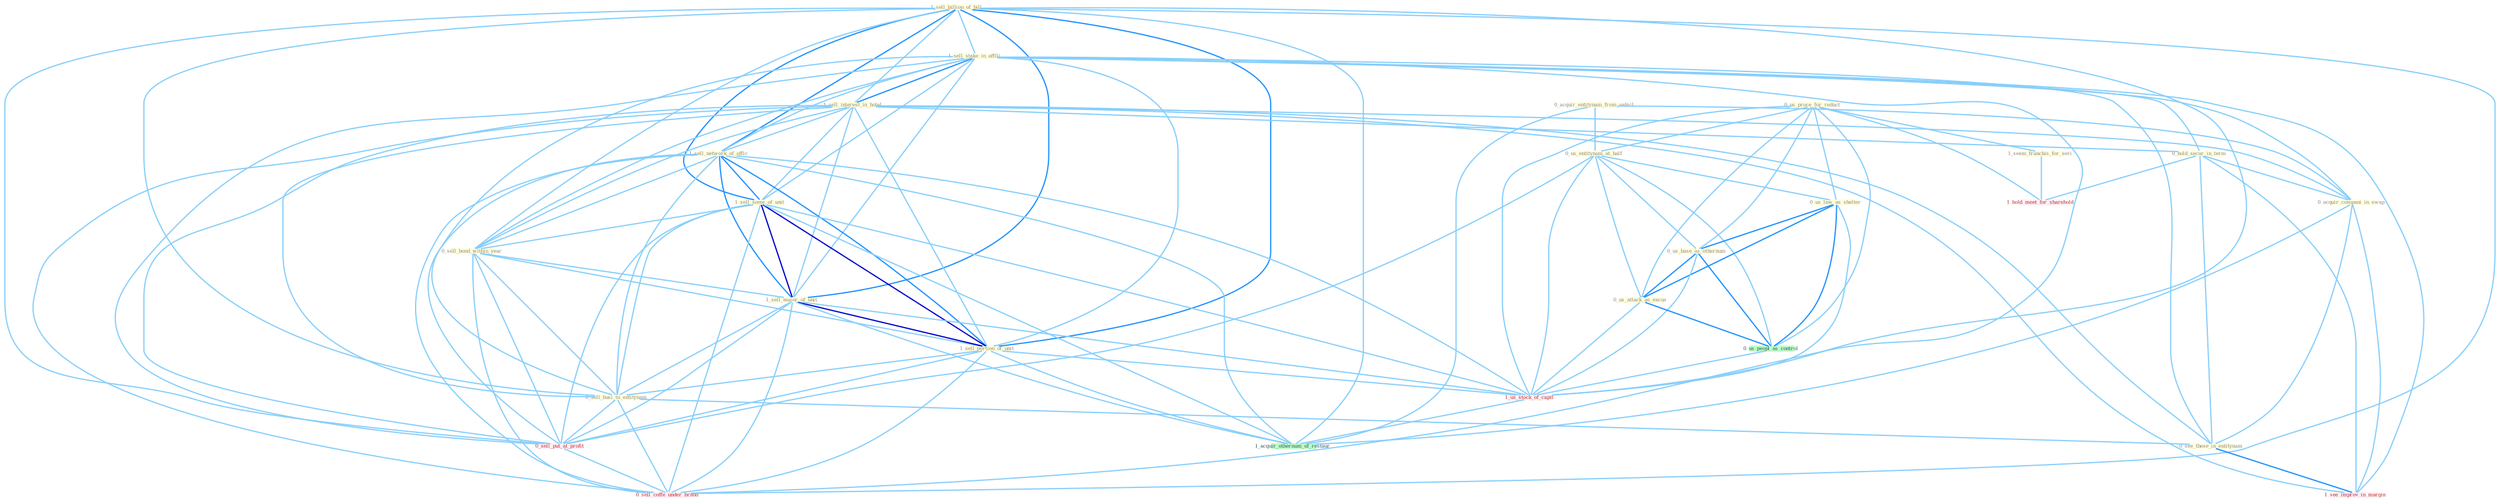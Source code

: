 Graph G{ 
    node
    [shape=polygon,style=filled,width=.5,height=.06,color="#BDFCC9",fixedsize=true,fontsize=4,
    fontcolor="#2f4f4f"];
    {node
    [color="#ffffe0", fontcolor="#8b7d6b"] "0_acquir_entitynam_from_vehicl " "1_sell_billion_of_bill " "1_sell_stake_in_affili " "0_us_proce_for_reduct " "1_sell_interest_in_hotel " "0_hold_secur_in_term " "1_sell_network_of_offic " "1_sell_some_of_unit " "0_us_entitynam_at_half " "0_sell_bond_within_year " "0_us_law_as_shelter " "1_sell_major_of_unit " "0_acquir_compani_in_swap " "0_us_base_as_othernum " "1_sell_portion_of_unit " "1_seem_franchis_for_seri " "0_sell_busi_to_entitynam " "0_us_attack_as_excus " "0_see_these_in_entitynam "}
{node [color="#fff0f5", fontcolor="#b22222"] "0_sell_put_at_profit " "1_us_stock_of_capit " "1_see_improv_in_margin " "0_sell_coffe_under_brand " "1_hold_meet_for_sharehold "}
edge [color="#B0E2FF"];

	"0_acquir_entitynam_from_vehicl " -- "0_us_entitynam_at_half " [w="1", color="#87cefa" ];
	"0_acquir_entitynam_from_vehicl " -- "0_acquir_compani_in_swap " [w="1", color="#87cefa" ];
	"0_acquir_entitynam_from_vehicl " -- "1_acquir_othernum_of_restaur " [w="1", color="#87cefa" ];
	"1_sell_billion_of_bill " -- "1_sell_stake_in_affili " [w="1", color="#87cefa" ];
	"1_sell_billion_of_bill " -- "1_sell_interest_in_hotel " [w="1", color="#87cefa" ];
	"1_sell_billion_of_bill " -- "1_sell_network_of_offic " [w="2", color="#1e90ff" , len=0.8];
	"1_sell_billion_of_bill " -- "1_sell_some_of_unit " [w="2", color="#1e90ff" , len=0.8];
	"1_sell_billion_of_bill " -- "0_sell_bond_within_year " [w="1", color="#87cefa" ];
	"1_sell_billion_of_bill " -- "1_sell_major_of_unit " [w="2", color="#1e90ff" , len=0.8];
	"1_sell_billion_of_bill " -- "1_sell_portion_of_unit " [w="2", color="#1e90ff" , len=0.8];
	"1_sell_billion_of_bill " -- "0_sell_busi_to_entitynam " [w="1", color="#87cefa" ];
	"1_sell_billion_of_bill " -- "0_sell_put_at_profit " [w="1", color="#87cefa" ];
	"1_sell_billion_of_bill " -- "1_us_stock_of_capit " [w="1", color="#87cefa" ];
	"1_sell_billion_of_bill " -- "0_sell_coffe_under_brand " [w="1", color="#87cefa" ];
	"1_sell_billion_of_bill " -- "1_acquir_othernum_of_restaur " [w="1", color="#87cefa" ];
	"1_sell_stake_in_affili " -- "1_sell_interest_in_hotel " [w="2", color="#1e90ff" , len=0.8];
	"1_sell_stake_in_affili " -- "0_hold_secur_in_term " [w="1", color="#87cefa" ];
	"1_sell_stake_in_affili " -- "1_sell_network_of_offic " [w="1", color="#87cefa" ];
	"1_sell_stake_in_affili " -- "1_sell_some_of_unit " [w="1", color="#87cefa" ];
	"1_sell_stake_in_affili " -- "0_sell_bond_within_year " [w="1", color="#87cefa" ];
	"1_sell_stake_in_affili " -- "1_sell_major_of_unit " [w="1", color="#87cefa" ];
	"1_sell_stake_in_affili " -- "0_acquir_compani_in_swap " [w="1", color="#87cefa" ];
	"1_sell_stake_in_affili " -- "1_sell_portion_of_unit " [w="1", color="#87cefa" ];
	"1_sell_stake_in_affili " -- "0_sell_busi_to_entitynam " [w="1", color="#87cefa" ];
	"1_sell_stake_in_affili " -- "0_see_these_in_entitynam " [w="1", color="#87cefa" ];
	"1_sell_stake_in_affili " -- "0_sell_put_at_profit " [w="1", color="#87cefa" ];
	"1_sell_stake_in_affili " -- "1_see_improv_in_margin " [w="1", color="#87cefa" ];
	"1_sell_stake_in_affili " -- "0_sell_coffe_under_brand " [w="1", color="#87cefa" ];
	"0_us_proce_for_reduct " -- "0_us_entitynam_at_half " [w="1", color="#87cefa" ];
	"0_us_proce_for_reduct " -- "0_us_law_as_shelter " [w="1", color="#87cefa" ];
	"0_us_proce_for_reduct " -- "0_us_base_as_othernum " [w="1", color="#87cefa" ];
	"0_us_proce_for_reduct " -- "1_seem_franchis_for_seri " [w="1", color="#87cefa" ];
	"0_us_proce_for_reduct " -- "0_us_attack_as_excus " [w="1", color="#87cefa" ];
	"0_us_proce_for_reduct " -- "0_us_peopl_as_control " [w="1", color="#87cefa" ];
	"0_us_proce_for_reduct " -- "1_us_stock_of_capit " [w="1", color="#87cefa" ];
	"0_us_proce_for_reduct " -- "1_hold_meet_for_sharehold " [w="1", color="#87cefa" ];
	"1_sell_interest_in_hotel " -- "0_hold_secur_in_term " [w="1", color="#87cefa" ];
	"1_sell_interest_in_hotel " -- "1_sell_network_of_offic " [w="1", color="#87cefa" ];
	"1_sell_interest_in_hotel " -- "1_sell_some_of_unit " [w="1", color="#87cefa" ];
	"1_sell_interest_in_hotel " -- "0_sell_bond_within_year " [w="1", color="#87cefa" ];
	"1_sell_interest_in_hotel " -- "1_sell_major_of_unit " [w="1", color="#87cefa" ];
	"1_sell_interest_in_hotel " -- "0_acquir_compani_in_swap " [w="1", color="#87cefa" ];
	"1_sell_interest_in_hotel " -- "1_sell_portion_of_unit " [w="1", color="#87cefa" ];
	"1_sell_interest_in_hotel " -- "0_sell_busi_to_entitynam " [w="1", color="#87cefa" ];
	"1_sell_interest_in_hotel " -- "0_see_these_in_entitynam " [w="1", color="#87cefa" ];
	"1_sell_interest_in_hotel " -- "0_sell_put_at_profit " [w="1", color="#87cefa" ];
	"1_sell_interest_in_hotel " -- "1_see_improv_in_margin " [w="1", color="#87cefa" ];
	"1_sell_interest_in_hotel " -- "0_sell_coffe_under_brand " [w="1", color="#87cefa" ];
	"0_hold_secur_in_term " -- "0_acquir_compani_in_swap " [w="1", color="#87cefa" ];
	"0_hold_secur_in_term " -- "0_see_these_in_entitynam " [w="1", color="#87cefa" ];
	"0_hold_secur_in_term " -- "1_see_improv_in_margin " [w="1", color="#87cefa" ];
	"0_hold_secur_in_term " -- "1_hold_meet_for_sharehold " [w="1", color="#87cefa" ];
	"1_sell_network_of_offic " -- "1_sell_some_of_unit " [w="2", color="#1e90ff" , len=0.8];
	"1_sell_network_of_offic " -- "0_sell_bond_within_year " [w="1", color="#87cefa" ];
	"1_sell_network_of_offic " -- "1_sell_major_of_unit " [w="2", color="#1e90ff" , len=0.8];
	"1_sell_network_of_offic " -- "1_sell_portion_of_unit " [w="2", color="#1e90ff" , len=0.8];
	"1_sell_network_of_offic " -- "0_sell_busi_to_entitynam " [w="1", color="#87cefa" ];
	"1_sell_network_of_offic " -- "0_sell_put_at_profit " [w="1", color="#87cefa" ];
	"1_sell_network_of_offic " -- "1_us_stock_of_capit " [w="1", color="#87cefa" ];
	"1_sell_network_of_offic " -- "0_sell_coffe_under_brand " [w="1", color="#87cefa" ];
	"1_sell_network_of_offic " -- "1_acquir_othernum_of_restaur " [w="1", color="#87cefa" ];
	"1_sell_some_of_unit " -- "0_sell_bond_within_year " [w="1", color="#87cefa" ];
	"1_sell_some_of_unit " -- "1_sell_major_of_unit " [w="3", color="#0000cd" , len=0.6];
	"1_sell_some_of_unit " -- "1_sell_portion_of_unit " [w="3", color="#0000cd" , len=0.6];
	"1_sell_some_of_unit " -- "0_sell_busi_to_entitynam " [w="1", color="#87cefa" ];
	"1_sell_some_of_unit " -- "0_sell_put_at_profit " [w="1", color="#87cefa" ];
	"1_sell_some_of_unit " -- "1_us_stock_of_capit " [w="1", color="#87cefa" ];
	"1_sell_some_of_unit " -- "0_sell_coffe_under_brand " [w="1", color="#87cefa" ];
	"1_sell_some_of_unit " -- "1_acquir_othernum_of_restaur " [w="1", color="#87cefa" ];
	"0_us_entitynam_at_half " -- "0_us_law_as_shelter " [w="1", color="#87cefa" ];
	"0_us_entitynam_at_half " -- "0_us_base_as_othernum " [w="1", color="#87cefa" ];
	"0_us_entitynam_at_half " -- "0_us_attack_as_excus " [w="1", color="#87cefa" ];
	"0_us_entitynam_at_half " -- "0_us_peopl_as_control " [w="1", color="#87cefa" ];
	"0_us_entitynam_at_half " -- "0_sell_put_at_profit " [w="1", color="#87cefa" ];
	"0_us_entitynam_at_half " -- "1_us_stock_of_capit " [w="1", color="#87cefa" ];
	"0_sell_bond_within_year " -- "1_sell_major_of_unit " [w="1", color="#87cefa" ];
	"0_sell_bond_within_year " -- "1_sell_portion_of_unit " [w="1", color="#87cefa" ];
	"0_sell_bond_within_year " -- "0_sell_busi_to_entitynam " [w="1", color="#87cefa" ];
	"0_sell_bond_within_year " -- "0_sell_put_at_profit " [w="1", color="#87cefa" ];
	"0_sell_bond_within_year " -- "0_sell_coffe_under_brand " [w="1", color="#87cefa" ];
	"0_us_law_as_shelter " -- "0_us_base_as_othernum " [w="2", color="#1e90ff" , len=0.8];
	"0_us_law_as_shelter " -- "0_us_attack_as_excus " [w="2", color="#1e90ff" , len=0.8];
	"0_us_law_as_shelter " -- "0_us_peopl_as_control " [w="2", color="#1e90ff" , len=0.8];
	"0_us_law_as_shelter " -- "1_us_stock_of_capit " [w="1", color="#87cefa" ];
	"1_sell_major_of_unit " -- "1_sell_portion_of_unit " [w="3", color="#0000cd" , len=0.6];
	"1_sell_major_of_unit " -- "0_sell_busi_to_entitynam " [w="1", color="#87cefa" ];
	"1_sell_major_of_unit " -- "0_sell_put_at_profit " [w="1", color="#87cefa" ];
	"1_sell_major_of_unit " -- "1_us_stock_of_capit " [w="1", color="#87cefa" ];
	"1_sell_major_of_unit " -- "0_sell_coffe_under_brand " [w="1", color="#87cefa" ];
	"1_sell_major_of_unit " -- "1_acquir_othernum_of_restaur " [w="1", color="#87cefa" ];
	"0_acquir_compani_in_swap " -- "0_see_these_in_entitynam " [w="1", color="#87cefa" ];
	"0_acquir_compani_in_swap " -- "1_see_improv_in_margin " [w="1", color="#87cefa" ];
	"0_acquir_compani_in_swap " -- "1_acquir_othernum_of_restaur " [w="1", color="#87cefa" ];
	"0_us_base_as_othernum " -- "0_us_attack_as_excus " [w="2", color="#1e90ff" , len=0.8];
	"0_us_base_as_othernum " -- "0_us_peopl_as_control " [w="2", color="#1e90ff" , len=0.8];
	"0_us_base_as_othernum " -- "1_us_stock_of_capit " [w="1", color="#87cefa" ];
	"1_sell_portion_of_unit " -- "0_sell_busi_to_entitynam " [w="1", color="#87cefa" ];
	"1_sell_portion_of_unit " -- "0_sell_put_at_profit " [w="1", color="#87cefa" ];
	"1_sell_portion_of_unit " -- "1_us_stock_of_capit " [w="1", color="#87cefa" ];
	"1_sell_portion_of_unit " -- "0_sell_coffe_under_brand " [w="1", color="#87cefa" ];
	"1_sell_portion_of_unit " -- "1_acquir_othernum_of_restaur " [w="1", color="#87cefa" ];
	"1_seem_franchis_for_seri " -- "1_hold_meet_for_sharehold " [w="1", color="#87cefa" ];
	"0_sell_busi_to_entitynam " -- "0_see_these_in_entitynam " [w="1", color="#87cefa" ];
	"0_sell_busi_to_entitynam " -- "0_sell_put_at_profit " [w="1", color="#87cefa" ];
	"0_sell_busi_to_entitynam " -- "0_sell_coffe_under_brand " [w="1", color="#87cefa" ];
	"0_us_attack_as_excus " -- "0_us_peopl_as_control " [w="2", color="#1e90ff" , len=0.8];
	"0_us_attack_as_excus " -- "1_us_stock_of_capit " [w="1", color="#87cefa" ];
	"0_see_these_in_entitynam " -- "1_see_improv_in_margin " [w="2", color="#1e90ff" , len=0.8];
	"0_us_peopl_as_control " -- "1_us_stock_of_capit " [w="1", color="#87cefa" ];
	"0_sell_put_at_profit " -- "0_sell_coffe_under_brand " [w="1", color="#87cefa" ];
	"1_us_stock_of_capit " -- "1_acquir_othernum_of_restaur " [w="1", color="#87cefa" ];
}
